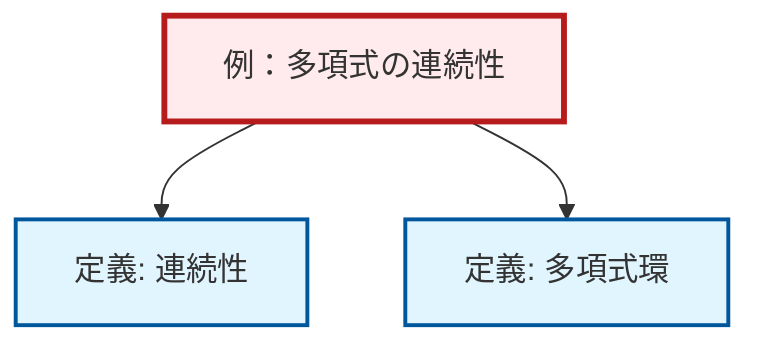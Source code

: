 graph TD
    classDef definition fill:#e1f5fe,stroke:#01579b,stroke-width:2px
    classDef theorem fill:#f3e5f5,stroke:#4a148c,stroke-width:2px
    classDef axiom fill:#fff3e0,stroke:#e65100,stroke-width:2px
    classDef example fill:#e8f5e9,stroke:#1b5e20,stroke-width:2px
    classDef current fill:#ffebee,stroke:#b71c1c,stroke-width:3px
    def-continuity["定義: 連続性"]:::definition
    def-polynomial-ring["定義: 多項式環"]:::definition
    ex-polynomial-continuity["例：多項式の連続性"]:::example
    ex-polynomial-continuity --> def-continuity
    ex-polynomial-continuity --> def-polynomial-ring
    class ex-polynomial-continuity current